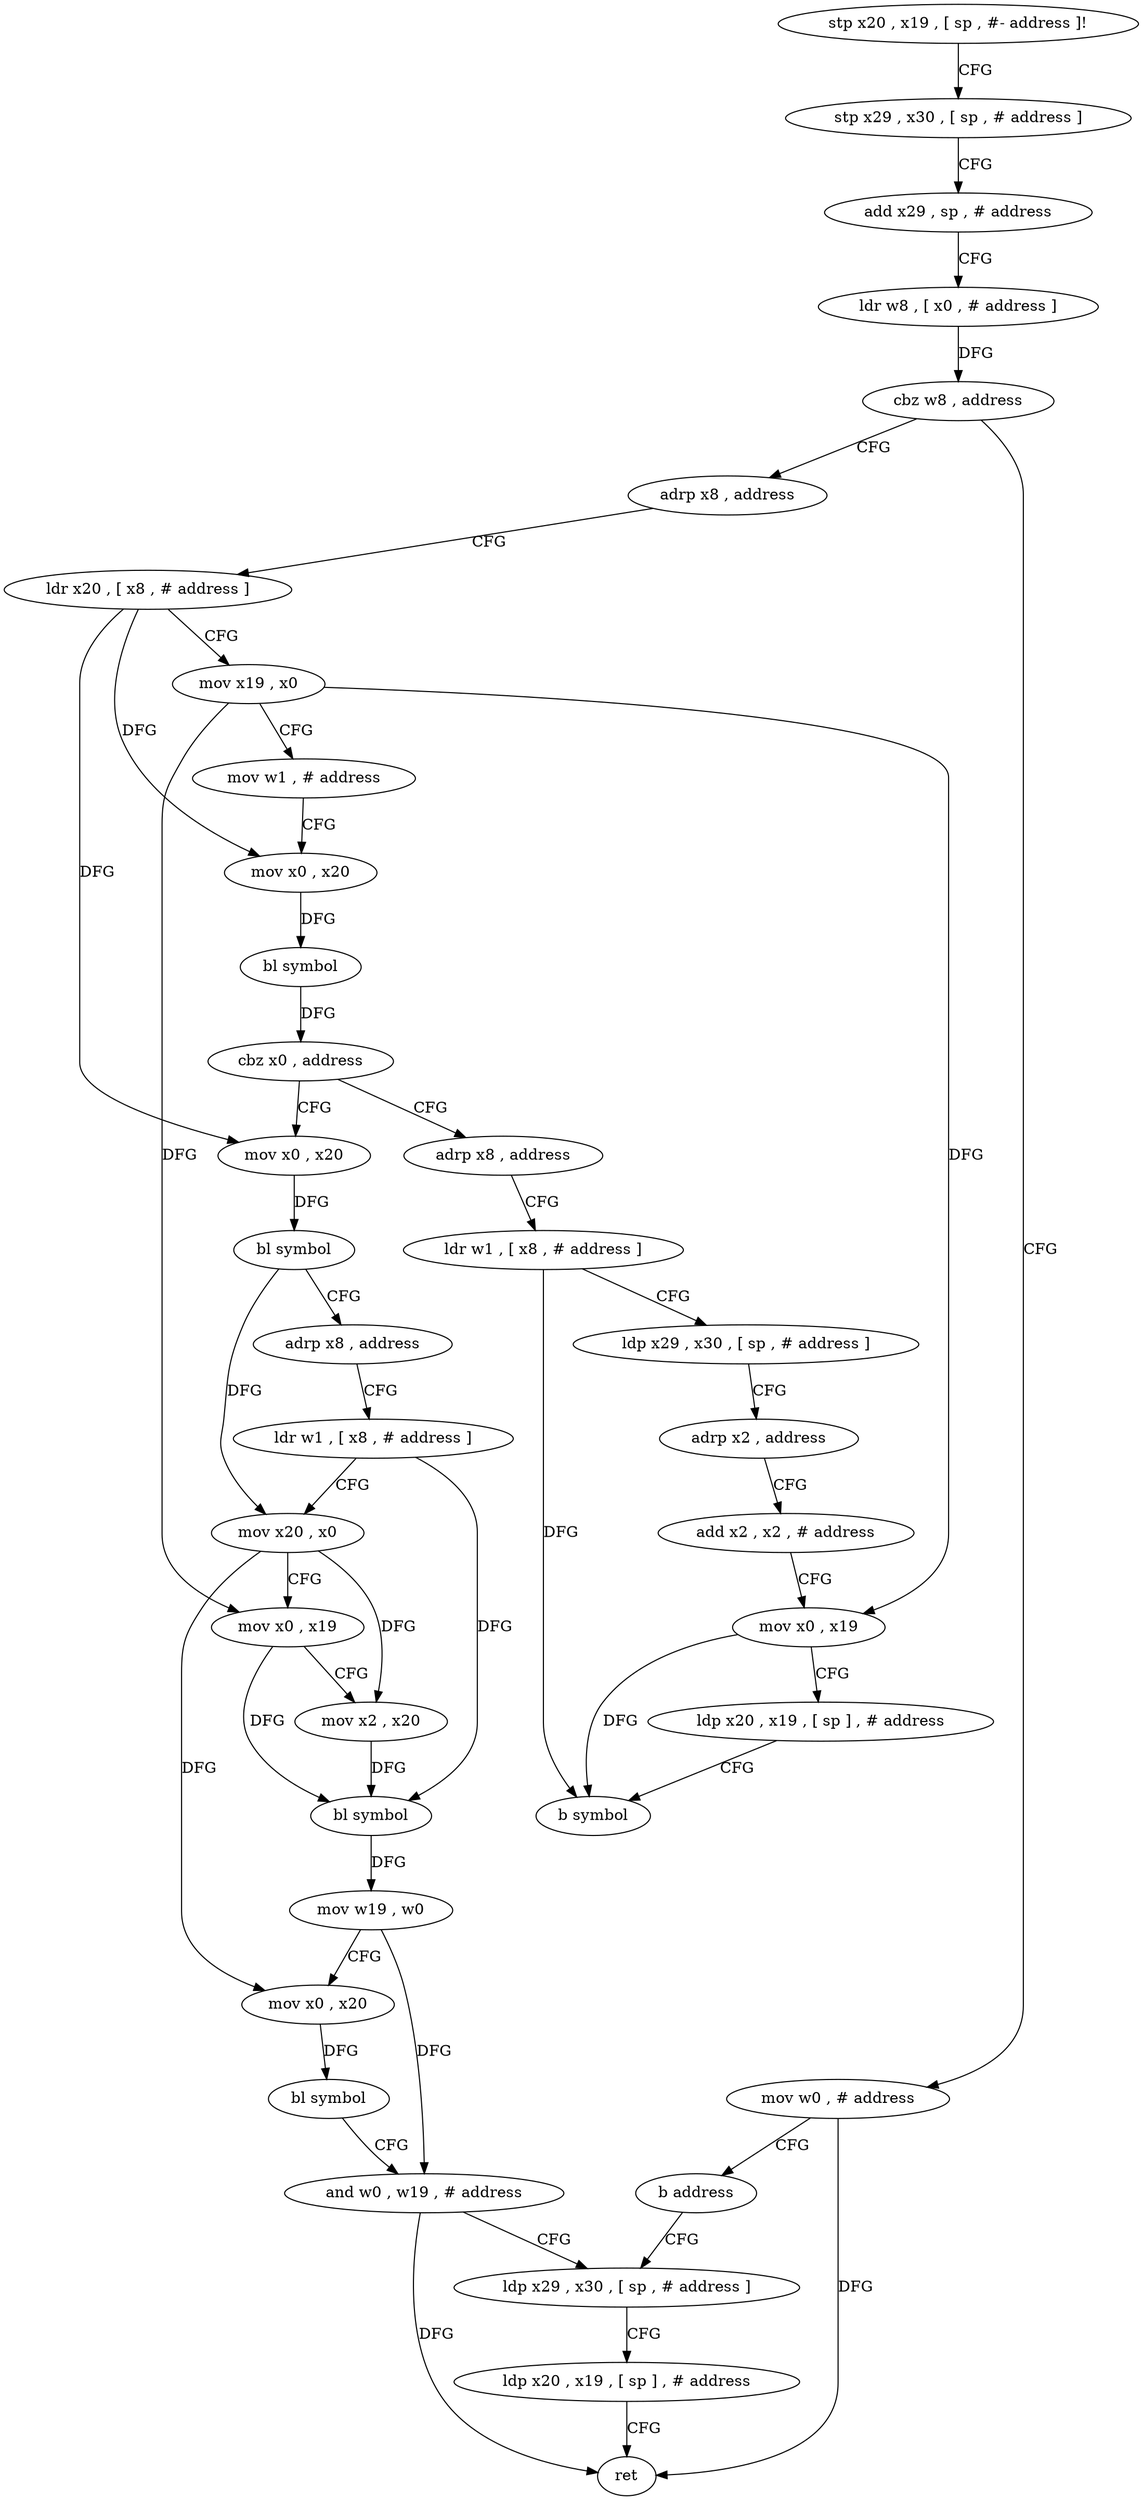 digraph "func" {
"4219152" [label = "stp x20 , x19 , [ sp , #- address ]!" ]
"4219156" [label = "stp x29 , x30 , [ sp , # address ]" ]
"4219160" [label = "add x29 , sp , # address" ]
"4219164" [label = "ldr w8 , [ x0 , # address ]" ]
"4219168" [label = "cbz w8 , address" ]
"4219180" [label = "adrp x8 , address" ]
"4219172" [label = "mov w0 , # address" ]
"4219184" [label = "ldr x20 , [ x8 , # address ]" ]
"4219188" [label = "mov x19 , x0" ]
"4219192" [label = "mov w1 , # address" ]
"4219196" [label = "mov x0 , x20" ]
"4219200" [label = "bl symbol" ]
"4219204" [label = "cbz x0 , address" ]
"4219268" [label = "adrp x8 , address" ]
"4219208" [label = "mov x0 , x20" ]
"4219176" [label = "b address" ]
"4219256" [label = "ldp x29 , x30 , [ sp , # address ]" ]
"4219272" [label = "ldr w1 , [ x8 , # address ]" ]
"4219276" [label = "ldp x29 , x30 , [ sp , # address ]" ]
"4219280" [label = "adrp x2 , address" ]
"4219284" [label = "add x2 , x2 , # address" ]
"4219288" [label = "mov x0 , x19" ]
"4219292" [label = "ldp x20 , x19 , [ sp ] , # address" ]
"4219296" [label = "b symbol" ]
"4219212" [label = "bl symbol" ]
"4219216" [label = "adrp x8 , address" ]
"4219220" [label = "ldr w1 , [ x8 , # address ]" ]
"4219224" [label = "mov x20 , x0" ]
"4219228" [label = "mov x0 , x19" ]
"4219232" [label = "mov x2 , x20" ]
"4219236" [label = "bl symbol" ]
"4219240" [label = "mov w19 , w0" ]
"4219244" [label = "mov x0 , x20" ]
"4219248" [label = "bl symbol" ]
"4219252" [label = "and w0 , w19 , # address" ]
"4219260" [label = "ldp x20 , x19 , [ sp ] , # address" ]
"4219264" [label = "ret" ]
"4219152" -> "4219156" [ label = "CFG" ]
"4219156" -> "4219160" [ label = "CFG" ]
"4219160" -> "4219164" [ label = "CFG" ]
"4219164" -> "4219168" [ label = "DFG" ]
"4219168" -> "4219180" [ label = "CFG" ]
"4219168" -> "4219172" [ label = "CFG" ]
"4219180" -> "4219184" [ label = "CFG" ]
"4219172" -> "4219176" [ label = "CFG" ]
"4219172" -> "4219264" [ label = "DFG" ]
"4219184" -> "4219188" [ label = "CFG" ]
"4219184" -> "4219196" [ label = "DFG" ]
"4219184" -> "4219208" [ label = "DFG" ]
"4219188" -> "4219192" [ label = "CFG" ]
"4219188" -> "4219288" [ label = "DFG" ]
"4219188" -> "4219228" [ label = "DFG" ]
"4219192" -> "4219196" [ label = "CFG" ]
"4219196" -> "4219200" [ label = "DFG" ]
"4219200" -> "4219204" [ label = "DFG" ]
"4219204" -> "4219268" [ label = "CFG" ]
"4219204" -> "4219208" [ label = "CFG" ]
"4219268" -> "4219272" [ label = "CFG" ]
"4219208" -> "4219212" [ label = "DFG" ]
"4219176" -> "4219256" [ label = "CFG" ]
"4219256" -> "4219260" [ label = "CFG" ]
"4219272" -> "4219276" [ label = "CFG" ]
"4219272" -> "4219296" [ label = "DFG" ]
"4219276" -> "4219280" [ label = "CFG" ]
"4219280" -> "4219284" [ label = "CFG" ]
"4219284" -> "4219288" [ label = "CFG" ]
"4219288" -> "4219292" [ label = "CFG" ]
"4219288" -> "4219296" [ label = "DFG" ]
"4219292" -> "4219296" [ label = "CFG" ]
"4219212" -> "4219216" [ label = "CFG" ]
"4219212" -> "4219224" [ label = "DFG" ]
"4219216" -> "4219220" [ label = "CFG" ]
"4219220" -> "4219224" [ label = "CFG" ]
"4219220" -> "4219236" [ label = "DFG" ]
"4219224" -> "4219228" [ label = "CFG" ]
"4219224" -> "4219232" [ label = "DFG" ]
"4219224" -> "4219244" [ label = "DFG" ]
"4219228" -> "4219232" [ label = "CFG" ]
"4219228" -> "4219236" [ label = "DFG" ]
"4219232" -> "4219236" [ label = "DFG" ]
"4219236" -> "4219240" [ label = "DFG" ]
"4219240" -> "4219244" [ label = "CFG" ]
"4219240" -> "4219252" [ label = "DFG" ]
"4219244" -> "4219248" [ label = "DFG" ]
"4219248" -> "4219252" [ label = "CFG" ]
"4219252" -> "4219256" [ label = "CFG" ]
"4219252" -> "4219264" [ label = "DFG" ]
"4219260" -> "4219264" [ label = "CFG" ]
}
